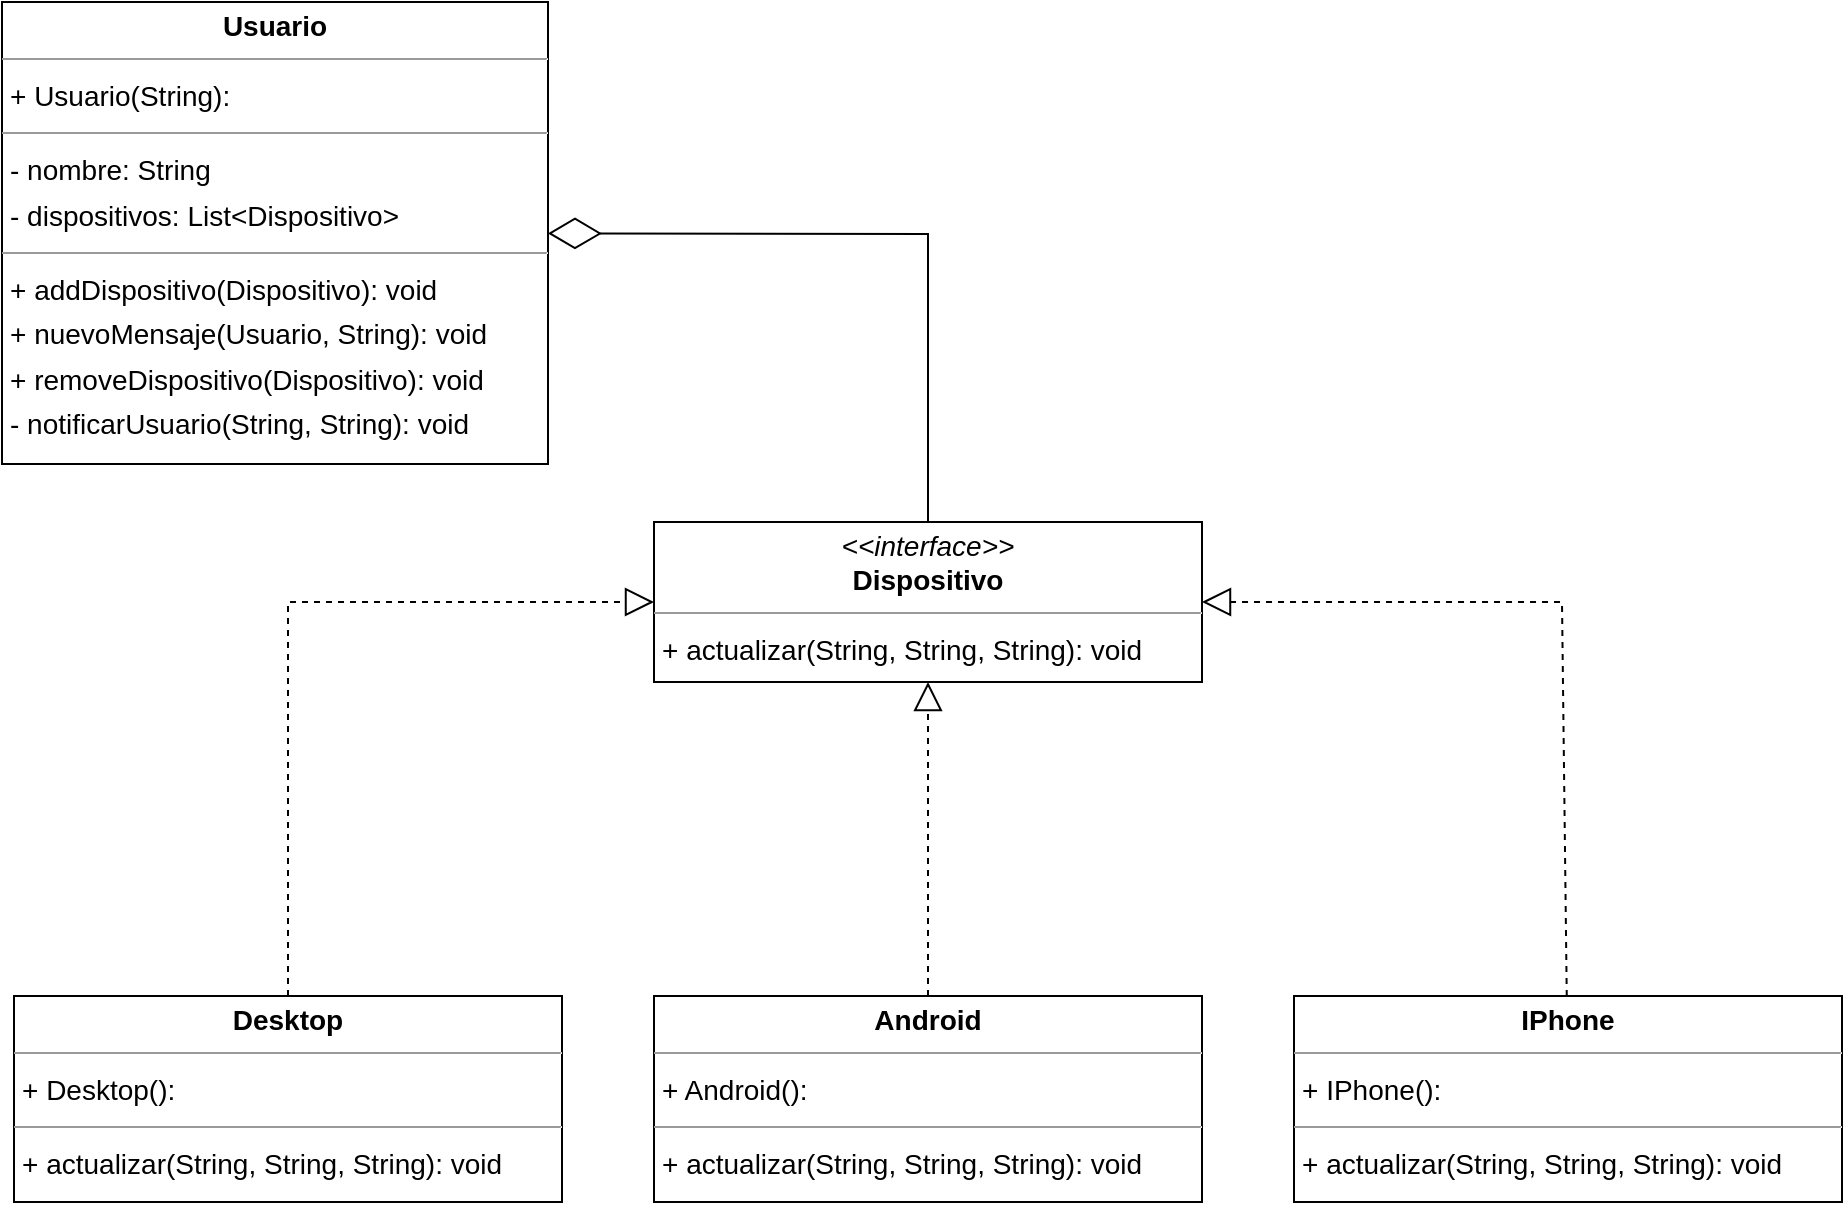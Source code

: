 <mxfile version="24.7.6">
  <diagram id="yGzO6Wu0LiI_5tErVDf9" name="Page-1">
    <mxGraphModel dx="2433" dy="1189" grid="1" gridSize="10" guides="1" tooltips="1" connect="1" arrows="1" fold="1" page="0" pageScale="1" pageWidth="850" pageHeight="1100" background="none" math="0" shadow="0">
      <root>
        <mxCell id="0" />
        <mxCell id="1" parent="0" />
        <mxCell id="node3" value="&lt;p style=&quot;margin:0px;margin-top:4px;text-align:center;&quot;&gt;&lt;b&gt;Android&lt;/b&gt;&lt;/p&gt;&lt;hr size=&quot;1&quot;/&gt;&lt;p style=&quot;margin:0 0 0 4px;line-height:1.6;&quot;&gt;+ Android(): &lt;/p&gt;&lt;hr size=&quot;1&quot;/&gt;&lt;p style=&quot;margin:0 0 0 4px;line-height:1.6;&quot;&gt;+ actualizar(String, String, String): void&lt;/p&gt;" style="verticalAlign=top;align=left;overflow=fill;fontSize=14;fontFamily=Helvetica;html=1;rounded=0;shadow=0;comic=0;labelBackgroundColor=none;strokeWidth=1;" parent="1" vertex="1">
          <mxGeometry x="-284" y="407" width="274" height="103" as="geometry" />
        </mxCell>
        <mxCell id="node1" value="&lt;p style=&quot;margin:0px;margin-top:4px;text-align:center;&quot;&gt;&lt;b&gt;Desktop&lt;/b&gt;&lt;/p&gt;&lt;hr size=&quot;1&quot;/&gt;&lt;p style=&quot;margin:0 0 0 4px;line-height:1.6;&quot;&gt;+ Desktop(): &lt;/p&gt;&lt;hr size=&quot;1&quot;/&gt;&lt;p style=&quot;margin:0 0 0 4px;line-height:1.6;&quot;&gt;+ actualizar(String, String, String): void&lt;/p&gt;" style="verticalAlign=top;align=left;overflow=fill;fontSize=14;fontFamily=Helvetica;html=1;rounded=0;shadow=0;comic=0;labelBackgroundColor=none;strokeWidth=1;" parent="1" vertex="1">
          <mxGeometry x="-604" y="407" width="274" height="103" as="geometry" />
        </mxCell>
        <mxCell id="node0" value="&lt;p style=&quot;margin:0px;margin-top:4px;text-align:center;&quot;&gt;&lt;i&gt;&amp;lt;&amp;lt;interface&amp;gt;&amp;gt;&lt;/i&gt;&lt;br/&gt;&lt;b&gt;Dispositivo&lt;/b&gt;&lt;/p&gt;&lt;hr size=&quot;1&quot;/&gt;&lt;p style=&quot;margin:0 0 0 4px;line-height:1.6;&quot;&gt;+ actualizar(String, String, String): void&lt;/p&gt;" style="verticalAlign=top;align=left;overflow=fill;fontSize=14;fontFamily=Helvetica;html=1;rounded=0;shadow=0;comic=0;labelBackgroundColor=none;strokeWidth=1;" parent="1" vertex="1">
          <mxGeometry x="-284" y="170" width="274" height="80" as="geometry" />
        </mxCell>
        <mxCell id="node2" value="&lt;p style=&quot;margin:0px;margin-top:4px;text-align:center;&quot;&gt;&lt;b&gt;IPhone&lt;/b&gt;&lt;/p&gt;&lt;hr size=&quot;1&quot;/&gt;&lt;p style=&quot;margin:0 0 0 4px;line-height:1.6;&quot;&gt;+ IPhone(): &lt;/p&gt;&lt;hr size=&quot;1&quot;/&gt;&lt;p style=&quot;margin:0 0 0 4px;line-height:1.6;&quot;&gt;+ actualizar(String, String, String): void&lt;/p&gt;" style="verticalAlign=top;align=left;overflow=fill;fontSize=14;fontFamily=Helvetica;html=1;rounded=0;shadow=0;comic=0;labelBackgroundColor=none;strokeWidth=1;" parent="1" vertex="1">
          <mxGeometry x="36" y="407" width="274" height="103" as="geometry" />
        </mxCell>
        <mxCell id="node4" value="&lt;p style=&quot;margin:0px;margin-top:4px;text-align:center;&quot;&gt;&lt;b&gt;Usuario&lt;/b&gt;&lt;/p&gt;&lt;hr size=&quot;1&quot;/&gt;&lt;p style=&quot;margin:0 0 0 4px;line-height:1.6;&quot;&gt;+ Usuario(String): &lt;/p&gt;&lt;hr size=&quot;1&quot;/&gt;&lt;p style=&quot;margin:0 0 0 4px;line-height:1.6;&quot;&gt;- nombre: String&lt;br/&gt;- dispositivos: List&amp;lt;Dispositivo&amp;gt;&lt;/p&gt;&lt;hr size=&quot;1&quot;/&gt;&lt;p style=&quot;margin:0 0 0 4px;line-height:1.6;&quot;&gt;+ addDispositivo(Dispositivo): void&lt;br/&gt;+ nuevoMensaje(Usuario, String): void&lt;br/&gt;+ removeDispositivo(Dispositivo): void&lt;br/&gt;- notificarUsuario(String, String): void&lt;/p&gt;" style="verticalAlign=top;align=left;overflow=fill;fontSize=14;fontFamily=Helvetica;html=1;rounded=0;shadow=0;comic=0;labelBackgroundColor=none;strokeWidth=1;" parent="1" vertex="1">
          <mxGeometry x="-610" y="-90" width="273" height="231" as="geometry" />
        </mxCell>
        <mxCell id="jR2LYfmFLBmVREM6tM97-3" value="" style="endArrow=block;dashed=1;endFill=0;endSize=12;html=1;rounded=0;" edge="1" parent="1" source="node1" target="node0">
          <mxGeometry width="160" relative="1" as="geometry">
            <mxPoint x="-200" y="320" as="sourcePoint" />
            <mxPoint x="-40" y="320" as="targetPoint" />
            <Array as="points">
              <mxPoint x="-467" y="210" />
            </Array>
          </mxGeometry>
        </mxCell>
        <mxCell id="jR2LYfmFLBmVREM6tM97-4" value="" style="endArrow=block;dashed=1;endFill=0;endSize=12;html=1;rounded=0;" edge="1" parent="1" source="node3" target="node0">
          <mxGeometry width="160" relative="1" as="geometry">
            <mxPoint x="-200" y="320" as="sourcePoint" />
            <mxPoint x="-40" y="320" as="targetPoint" />
          </mxGeometry>
        </mxCell>
        <mxCell id="jR2LYfmFLBmVREM6tM97-5" value="" style="endArrow=block;dashed=1;endFill=0;endSize=12;html=1;rounded=0;" edge="1" parent="1" source="node2" target="node0">
          <mxGeometry width="160" relative="1" as="geometry">
            <mxPoint x="160" y="320" as="sourcePoint" />
            <mxPoint x="320" y="320" as="targetPoint" />
            <Array as="points">
              <mxPoint x="170" y="210" />
            </Array>
          </mxGeometry>
        </mxCell>
        <mxCell id="jR2LYfmFLBmVREM6tM97-7" value="" style="endArrow=diamondThin;endFill=0;endSize=24;html=1;rounded=0;" edge="1" parent="1" source="node0" target="node4">
          <mxGeometry width="160" relative="1" as="geometry">
            <mxPoint x="-190" y="200" as="sourcePoint" />
            <mxPoint x="-30" y="200" as="targetPoint" />
            <Array as="points">
              <mxPoint x="-147" y="26" />
            </Array>
          </mxGeometry>
        </mxCell>
      </root>
    </mxGraphModel>
  </diagram>
</mxfile>

